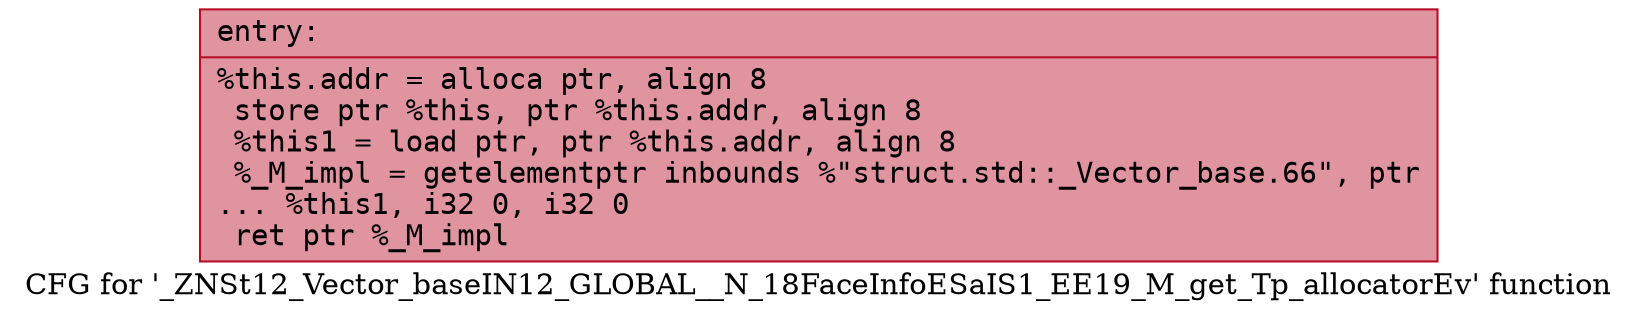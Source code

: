 digraph "CFG for '_ZNSt12_Vector_baseIN12_GLOBAL__N_18FaceInfoESaIS1_EE19_M_get_Tp_allocatorEv' function" {
	label="CFG for '_ZNSt12_Vector_baseIN12_GLOBAL__N_18FaceInfoESaIS1_EE19_M_get_Tp_allocatorEv' function";

	Node0x55dfe4c75180 [shape=record,color="#b70d28ff", style=filled, fillcolor="#b70d2870" fontname="Courier",label="{entry:\l|  %this.addr = alloca ptr, align 8\l  store ptr %this, ptr %this.addr, align 8\l  %this1 = load ptr, ptr %this.addr, align 8\l  %_M_impl = getelementptr inbounds %\"struct.std::_Vector_base.66\", ptr\l... %this1, i32 0, i32 0\l  ret ptr %_M_impl\l}"];
}
